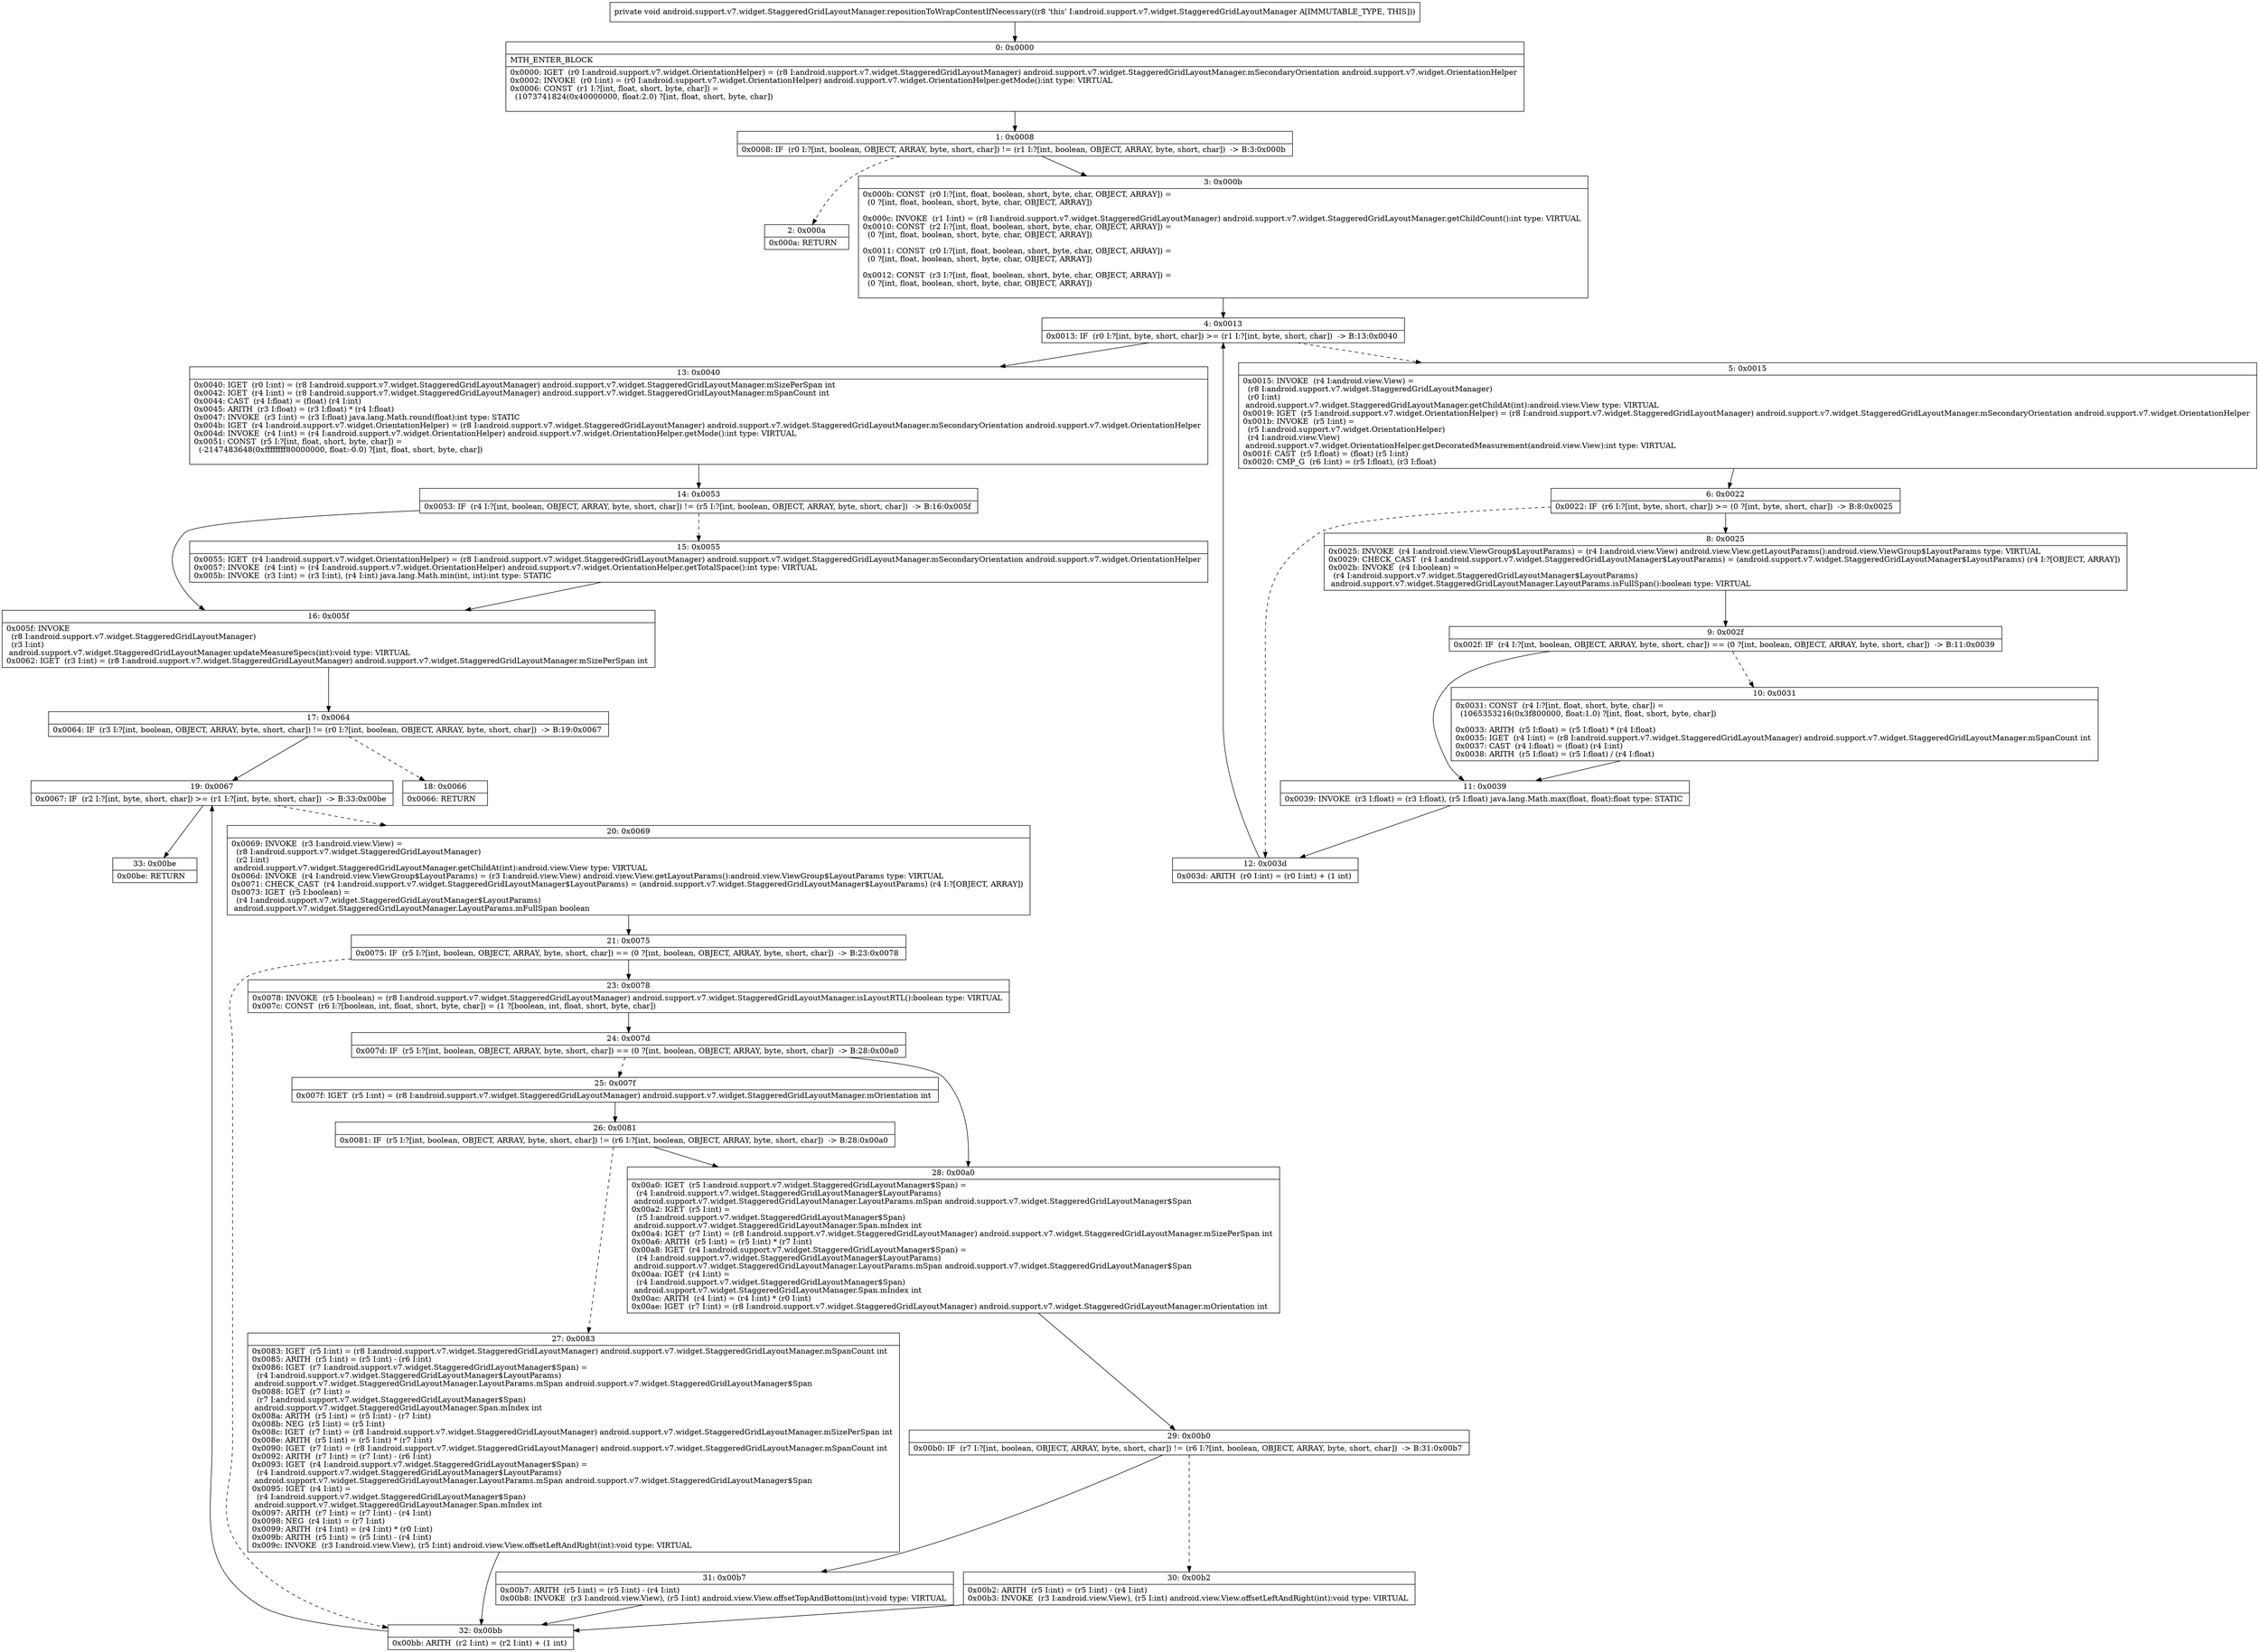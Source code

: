 digraph "CFG forandroid.support.v7.widget.StaggeredGridLayoutManager.repositionToWrapContentIfNecessary()V" {
Node_0 [shape=record,label="{0\:\ 0x0000|MTH_ENTER_BLOCK\l|0x0000: IGET  (r0 I:android.support.v7.widget.OrientationHelper) = (r8 I:android.support.v7.widget.StaggeredGridLayoutManager) android.support.v7.widget.StaggeredGridLayoutManager.mSecondaryOrientation android.support.v7.widget.OrientationHelper \l0x0002: INVOKE  (r0 I:int) = (r0 I:android.support.v7.widget.OrientationHelper) android.support.v7.widget.OrientationHelper.getMode():int type: VIRTUAL \l0x0006: CONST  (r1 I:?[int, float, short, byte, char]) = \l  (1073741824(0x40000000, float:2.0) ?[int, float, short, byte, char])\l \l}"];
Node_1 [shape=record,label="{1\:\ 0x0008|0x0008: IF  (r0 I:?[int, boolean, OBJECT, ARRAY, byte, short, char]) != (r1 I:?[int, boolean, OBJECT, ARRAY, byte, short, char])  \-\> B:3:0x000b \l}"];
Node_2 [shape=record,label="{2\:\ 0x000a|0x000a: RETURN   \l}"];
Node_3 [shape=record,label="{3\:\ 0x000b|0x000b: CONST  (r0 I:?[int, float, boolean, short, byte, char, OBJECT, ARRAY]) = \l  (0 ?[int, float, boolean, short, byte, char, OBJECT, ARRAY])\l \l0x000c: INVOKE  (r1 I:int) = (r8 I:android.support.v7.widget.StaggeredGridLayoutManager) android.support.v7.widget.StaggeredGridLayoutManager.getChildCount():int type: VIRTUAL \l0x0010: CONST  (r2 I:?[int, float, boolean, short, byte, char, OBJECT, ARRAY]) = \l  (0 ?[int, float, boolean, short, byte, char, OBJECT, ARRAY])\l \l0x0011: CONST  (r0 I:?[int, float, boolean, short, byte, char, OBJECT, ARRAY]) = \l  (0 ?[int, float, boolean, short, byte, char, OBJECT, ARRAY])\l \l0x0012: CONST  (r3 I:?[int, float, boolean, short, byte, char, OBJECT, ARRAY]) = \l  (0 ?[int, float, boolean, short, byte, char, OBJECT, ARRAY])\l \l}"];
Node_4 [shape=record,label="{4\:\ 0x0013|0x0013: IF  (r0 I:?[int, byte, short, char]) \>= (r1 I:?[int, byte, short, char])  \-\> B:13:0x0040 \l}"];
Node_5 [shape=record,label="{5\:\ 0x0015|0x0015: INVOKE  (r4 I:android.view.View) = \l  (r8 I:android.support.v7.widget.StaggeredGridLayoutManager)\l  (r0 I:int)\l android.support.v7.widget.StaggeredGridLayoutManager.getChildAt(int):android.view.View type: VIRTUAL \l0x0019: IGET  (r5 I:android.support.v7.widget.OrientationHelper) = (r8 I:android.support.v7.widget.StaggeredGridLayoutManager) android.support.v7.widget.StaggeredGridLayoutManager.mSecondaryOrientation android.support.v7.widget.OrientationHelper \l0x001b: INVOKE  (r5 I:int) = \l  (r5 I:android.support.v7.widget.OrientationHelper)\l  (r4 I:android.view.View)\l android.support.v7.widget.OrientationHelper.getDecoratedMeasurement(android.view.View):int type: VIRTUAL \l0x001f: CAST  (r5 I:float) = (float) (r5 I:int) \l0x0020: CMP_G  (r6 I:int) = (r5 I:float), (r3 I:float) \l}"];
Node_6 [shape=record,label="{6\:\ 0x0022|0x0022: IF  (r6 I:?[int, byte, short, char]) \>= (0 ?[int, byte, short, char])  \-\> B:8:0x0025 \l}"];
Node_8 [shape=record,label="{8\:\ 0x0025|0x0025: INVOKE  (r4 I:android.view.ViewGroup$LayoutParams) = (r4 I:android.view.View) android.view.View.getLayoutParams():android.view.ViewGroup$LayoutParams type: VIRTUAL \l0x0029: CHECK_CAST  (r4 I:android.support.v7.widget.StaggeredGridLayoutManager$LayoutParams) = (android.support.v7.widget.StaggeredGridLayoutManager$LayoutParams) (r4 I:?[OBJECT, ARRAY]) \l0x002b: INVOKE  (r4 I:boolean) = \l  (r4 I:android.support.v7.widget.StaggeredGridLayoutManager$LayoutParams)\l android.support.v7.widget.StaggeredGridLayoutManager.LayoutParams.isFullSpan():boolean type: VIRTUAL \l}"];
Node_9 [shape=record,label="{9\:\ 0x002f|0x002f: IF  (r4 I:?[int, boolean, OBJECT, ARRAY, byte, short, char]) == (0 ?[int, boolean, OBJECT, ARRAY, byte, short, char])  \-\> B:11:0x0039 \l}"];
Node_10 [shape=record,label="{10\:\ 0x0031|0x0031: CONST  (r4 I:?[int, float, short, byte, char]) = \l  (1065353216(0x3f800000, float:1.0) ?[int, float, short, byte, char])\l \l0x0033: ARITH  (r5 I:float) = (r5 I:float) * (r4 I:float) \l0x0035: IGET  (r4 I:int) = (r8 I:android.support.v7.widget.StaggeredGridLayoutManager) android.support.v7.widget.StaggeredGridLayoutManager.mSpanCount int \l0x0037: CAST  (r4 I:float) = (float) (r4 I:int) \l0x0038: ARITH  (r5 I:float) = (r5 I:float) \/ (r4 I:float) \l}"];
Node_11 [shape=record,label="{11\:\ 0x0039|0x0039: INVOKE  (r3 I:float) = (r3 I:float), (r5 I:float) java.lang.Math.max(float, float):float type: STATIC \l}"];
Node_12 [shape=record,label="{12\:\ 0x003d|0x003d: ARITH  (r0 I:int) = (r0 I:int) + (1 int) \l}"];
Node_13 [shape=record,label="{13\:\ 0x0040|0x0040: IGET  (r0 I:int) = (r8 I:android.support.v7.widget.StaggeredGridLayoutManager) android.support.v7.widget.StaggeredGridLayoutManager.mSizePerSpan int \l0x0042: IGET  (r4 I:int) = (r8 I:android.support.v7.widget.StaggeredGridLayoutManager) android.support.v7.widget.StaggeredGridLayoutManager.mSpanCount int \l0x0044: CAST  (r4 I:float) = (float) (r4 I:int) \l0x0045: ARITH  (r3 I:float) = (r3 I:float) * (r4 I:float) \l0x0047: INVOKE  (r3 I:int) = (r3 I:float) java.lang.Math.round(float):int type: STATIC \l0x004b: IGET  (r4 I:android.support.v7.widget.OrientationHelper) = (r8 I:android.support.v7.widget.StaggeredGridLayoutManager) android.support.v7.widget.StaggeredGridLayoutManager.mSecondaryOrientation android.support.v7.widget.OrientationHelper \l0x004d: INVOKE  (r4 I:int) = (r4 I:android.support.v7.widget.OrientationHelper) android.support.v7.widget.OrientationHelper.getMode():int type: VIRTUAL \l0x0051: CONST  (r5 I:?[int, float, short, byte, char]) = \l  (\-2147483648(0xffffffff80000000, float:\-0.0) ?[int, float, short, byte, char])\l \l}"];
Node_14 [shape=record,label="{14\:\ 0x0053|0x0053: IF  (r4 I:?[int, boolean, OBJECT, ARRAY, byte, short, char]) != (r5 I:?[int, boolean, OBJECT, ARRAY, byte, short, char])  \-\> B:16:0x005f \l}"];
Node_15 [shape=record,label="{15\:\ 0x0055|0x0055: IGET  (r4 I:android.support.v7.widget.OrientationHelper) = (r8 I:android.support.v7.widget.StaggeredGridLayoutManager) android.support.v7.widget.StaggeredGridLayoutManager.mSecondaryOrientation android.support.v7.widget.OrientationHelper \l0x0057: INVOKE  (r4 I:int) = (r4 I:android.support.v7.widget.OrientationHelper) android.support.v7.widget.OrientationHelper.getTotalSpace():int type: VIRTUAL \l0x005b: INVOKE  (r3 I:int) = (r3 I:int), (r4 I:int) java.lang.Math.min(int, int):int type: STATIC \l}"];
Node_16 [shape=record,label="{16\:\ 0x005f|0x005f: INVOKE  \l  (r8 I:android.support.v7.widget.StaggeredGridLayoutManager)\l  (r3 I:int)\l android.support.v7.widget.StaggeredGridLayoutManager.updateMeasureSpecs(int):void type: VIRTUAL \l0x0062: IGET  (r3 I:int) = (r8 I:android.support.v7.widget.StaggeredGridLayoutManager) android.support.v7.widget.StaggeredGridLayoutManager.mSizePerSpan int \l}"];
Node_17 [shape=record,label="{17\:\ 0x0064|0x0064: IF  (r3 I:?[int, boolean, OBJECT, ARRAY, byte, short, char]) != (r0 I:?[int, boolean, OBJECT, ARRAY, byte, short, char])  \-\> B:19:0x0067 \l}"];
Node_18 [shape=record,label="{18\:\ 0x0066|0x0066: RETURN   \l}"];
Node_19 [shape=record,label="{19\:\ 0x0067|0x0067: IF  (r2 I:?[int, byte, short, char]) \>= (r1 I:?[int, byte, short, char])  \-\> B:33:0x00be \l}"];
Node_20 [shape=record,label="{20\:\ 0x0069|0x0069: INVOKE  (r3 I:android.view.View) = \l  (r8 I:android.support.v7.widget.StaggeredGridLayoutManager)\l  (r2 I:int)\l android.support.v7.widget.StaggeredGridLayoutManager.getChildAt(int):android.view.View type: VIRTUAL \l0x006d: INVOKE  (r4 I:android.view.ViewGroup$LayoutParams) = (r3 I:android.view.View) android.view.View.getLayoutParams():android.view.ViewGroup$LayoutParams type: VIRTUAL \l0x0071: CHECK_CAST  (r4 I:android.support.v7.widget.StaggeredGridLayoutManager$LayoutParams) = (android.support.v7.widget.StaggeredGridLayoutManager$LayoutParams) (r4 I:?[OBJECT, ARRAY]) \l0x0073: IGET  (r5 I:boolean) = \l  (r4 I:android.support.v7.widget.StaggeredGridLayoutManager$LayoutParams)\l android.support.v7.widget.StaggeredGridLayoutManager.LayoutParams.mFullSpan boolean \l}"];
Node_21 [shape=record,label="{21\:\ 0x0075|0x0075: IF  (r5 I:?[int, boolean, OBJECT, ARRAY, byte, short, char]) == (0 ?[int, boolean, OBJECT, ARRAY, byte, short, char])  \-\> B:23:0x0078 \l}"];
Node_23 [shape=record,label="{23\:\ 0x0078|0x0078: INVOKE  (r5 I:boolean) = (r8 I:android.support.v7.widget.StaggeredGridLayoutManager) android.support.v7.widget.StaggeredGridLayoutManager.isLayoutRTL():boolean type: VIRTUAL \l0x007c: CONST  (r6 I:?[boolean, int, float, short, byte, char]) = (1 ?[boolean, int, float, short, byte, char]) \l}"];
Node_24 [shape=record,label="{24\:\ 0x007d|0x007d: IF  (r5 I:?[int, boolean, OBJECT, ARRAY, byte, short, char]) == (0 ?[int, boolean, OBJECT, ARRAY, byte, short, char])  \-\> B:28:0x00a0 \l}"];
Node_25 [shape=record,label="{25\:\ 0x007f|0x007f: IGET  (r5 I:int) = (r8 I:android.support.v7.widget.StaggeredGridLayoutManager) android.support.v7.widget.StaggeredGridLayoutManager.mOrientation int \l}"];
Node_26 [shape=record,label="{26\:\ 0x0081|0x0081: IF  (r5 I:?[int, boolean, OBJECT, ARRAY, byte, short, char]) != (r6 I:?[int, boolean, OBJECT, ARRAY, byte, short, char])  \-\> B:28:0x00a0 \l}"];
Node_27 [shape=record,label="{27\:\ 0x0083|0x0083: IGET  (r5 I:int) = (r8 I:android.support.v7.widget.StaggeredGridLayoutManager) android.support.v7.widget.StaggeredGridLayoutManager.mSpanCount int \l0x0085: ARITH  (r5 I:int) = (r5 I:int) \- (r6 I:int) \l0x0086: IGET  (r7 I:android.support.v7.widget.StaggeredGridLayoutManager$Span) = \l  (r4 I:android.support.v7.widget.StaggeredGridLayoutManager$LayoutParams)\l android.support.v7.widget.StaggeredGridLayoutManager.LayoutParams.mSpan android.support.v7.widget.StaggeredGridLayoutManager$Span \l0x0088: IGET  (r7 I:int) = \l  (r7 I:android.support.v7.widget.StaggeredGridLayoutManager$Span)\l android.support.v7.widget.StaggeredGridLayoutManager.Span.mIndex int \l0x008a: ARITH  (r5 I:int) = (r5 I:int) \- (r7 I:int) \l0x008b: NEG  (r5 I:int) = (r5 I:int) \l0x008c: IGET  (r7 I:int) = (r8 I:android.support.v7.widget.StaggeredGridLayoutManager) android.support.v7.widget.StaggeredGridLayoutManager.mSizePerSpan int \l0x008e: ARITH  (r5 I:int) = (r5 I:int) * (r7 I:int) \l0x0090: IGET  (r7 I:int) = (r8 I:android.support.v7.widget.StaggeredGridLayoutManager) android.support.v7.widget.StaggeredGridLayoutManager.mSpanCount int \l0x0092: ARITH  (r7 I:int) = (r7 I:int) \- (r6 I:int) \l0x0093: IGET  (r4 I:android.support.v7.widget.StaggeredGridLayoutManager$Span) = \l  (r4 I:android.support.v7.widget.StaggeredGridLayoutManager$LayoutParams)\l android.support.v7.widget.StaggeredGridLayoutManager.LayoutParams.mSpan android.support.v7.widget.StaggeredGridLayoutManager$Span \l0x0095: IGET  (r4 I:int) = \l  (r4 I:android.support.v7.widget.StaggeredGridLayoutManager$Span)\l android.support.v7.widget.StaggeredGridLayoutManager.Span.mIndex int \l0x0097: ARITH  (r7 I:int) = (r7 I:int) \- (r4 I:int) \l0x0098: NEG  (r4 I:int) = (r7 I:int) \l0x0099: ARITH  (r4 I:int) = (r4 I:int) * (r0 I:int) \l0x009b: ARITH  (r5 I:int) = (r5 I:int) \- (r4 I:int) \l0x009c: INVOKE  (r3 I:android.view.View), (r5 I:int) android.view.View.offsetLeftAndRight(int):void type: VIRTUAL \l}"];
Node_28 [shape=record,label="{28\:\ 0x00a0|0x00a0: IGET  (r5 I:android.support.v7.widget.StaggeredGridLayoutManager$Span) = \l  (r4 I:android.support.v7.widget.StaggeredGridLayoutManager$LayoutParams)\l android.support.v7.widget.StaggeredGridLayoutManager.LayoutParams.mSpan android.support.v7.widget.StaggeredGridLayoutManager$Span \l0x00a2: IGET  (r5 I:int) = \l  (r5 I:android.support.v7.widget.StaggeredGridLayoutManager$Span)\l android.support.v7.widget.StaggeredGridLayoutManager.Span.mIndex int \l0x00a4: IGET  (r7 I:int) = (r8 I:android.support.v7.widget.StaggeredGridLayoutManager) android.support.v7.widget.StaggeredGridLayoutManager.mSizePerSpan int \l0x00a6: ARITH  (r5 I:int) = (r5 I:int) * (r7 I:int) \l0x00a8: IGET  (r4 I:android.support.v7.widget.StaggeredGridLayoutManager$Span) = \l  (r4 I:android.support.v7.widget.StaggeredGridLayoutManager$LayoutParams)\l android.support.v7.widget.StaggeredGridLayoutManager.LayoutParams.mSpan android.support.v7.widget.StaggeredGridLayoutManager$Span \l0x00aa: IGET  (r4 I:int) = \l  (r4 I:android.support.v7.widget.StaggeredGridLayoutManager$Span)\l android.support.v7.widget.StaggeredGridLayoutManager.Span.mIndex int \l0x00ac: ARITH  (r4 I:int) = (r4 I:int) * (r0 I:int) \l0x00ae: IGET  (r7 I:int) = (r8 I:android.support.v7.widget.StaggeredGridLayoutManager) android.support.v7.widget.StaggeredGridLayoutManager.mOrientation int \l}"];
Node_29 [shape=record,label="{29\:\ 0x00b0|0x00b0: IF  (r7 I:?[int, boolean, OBJECT, ARRAY, byte, short, char]) != (r6 I:?[int, boolean, OBJECT, ARRAY, byte, short, char])  \-\> B:31:0x00b7 \l}"];
Node_30 [shape=record,label="{30\:\ 0x00b2|0x00b2: ARITH  (r5 I:int) = (r5 I:int) \- (r4 I:int) \l0x00b3: INVOKE  (r3 I:android.view.View), (r5 I:int) android.view.View.offsetLeftAndRight(int):void type: VIRTUAL \l}"];
Node_31 [shape=record,label="{31\:\ 0x00b7|0x00b7: ARITH  (r5 I:int) = (r5 I:int) \- (r4 I:int) \l0x00b8: INVOKE  (r3 I:android.view.View), (r5 I:int) android.view.View.offsetTopAndBottom(int):void type: VIRTUAL \l}"];
Node_32 [shape=record,label="{32\:\ 0x00bb|0x00bb: ARITH  (r2 I:int) = (r2 I:int) + (1 int) \l}"];
Node_33 [shape=record,label="{33\:\ 0x00be|0x00be: RETURN   \l}"];
MethodNode[shape=record,label="{private void android.support.v7.widget.StaggeredGridLayoutManager.repositionToWrapContentIfNecessary((r8 'this' I:android.support.v7.widget.StaggeredGridLayoutManager A[IMMUTABLE_TYPE, THIS])) }"];
MethodNode -> Node_0;
Node_0 -> Node_1;
Node_1 -> Node_2[style=dashed];
Node_1 -> Node_3;
Node_3 -> Node_4;
Node_4 -> Node_5[style=dashed];
Node_4 -> Node_13;
Node_5 -> Node_6;
Node_6 -> Node_8;
Node_6 -> Node_12[style=dashed];
Node_8 -> Node_9;
Node_9 -> Node_10[style=dashed];
Node_9 -> Node_11;
Node_10 -> Node_11;
Node_11 -> Node_12;
Node_12 -> Node_4;
Node_13 -> Node_14;
Node_14 -> Node_15[style=dashed];
Node_14 -> Node_16;
Node_15 -> Node_16;
Node_16 -> Node_17;
Node_17 -> Node_18[style=dashed];
Node_17 -> Node_19;
Node_19 -> Node_20[style=dashed];
Node_19 -> Node_33;
Node_20 -> Node_21;
Node_21 -> Node_23;
Node_21 -> Node_32[style=dashed];
Node_23 -> Node_24;
Node_24 -> Node_25[style=dashed];
Node_24 -> Node_28;
Node_25 -> Node_26;
Node_26 -> Node_27[style=dashed];
Node_26 -> Node_28;
Node_27 -> Node_32;
Node_28 -> Node_29;
Node_29 -> Node_30[style=dashed];
Node_29 -> Node_31;
Node_30 -> Node_32;
Node_31 -> Node_32;
Node_32 -> Node_19;
}

